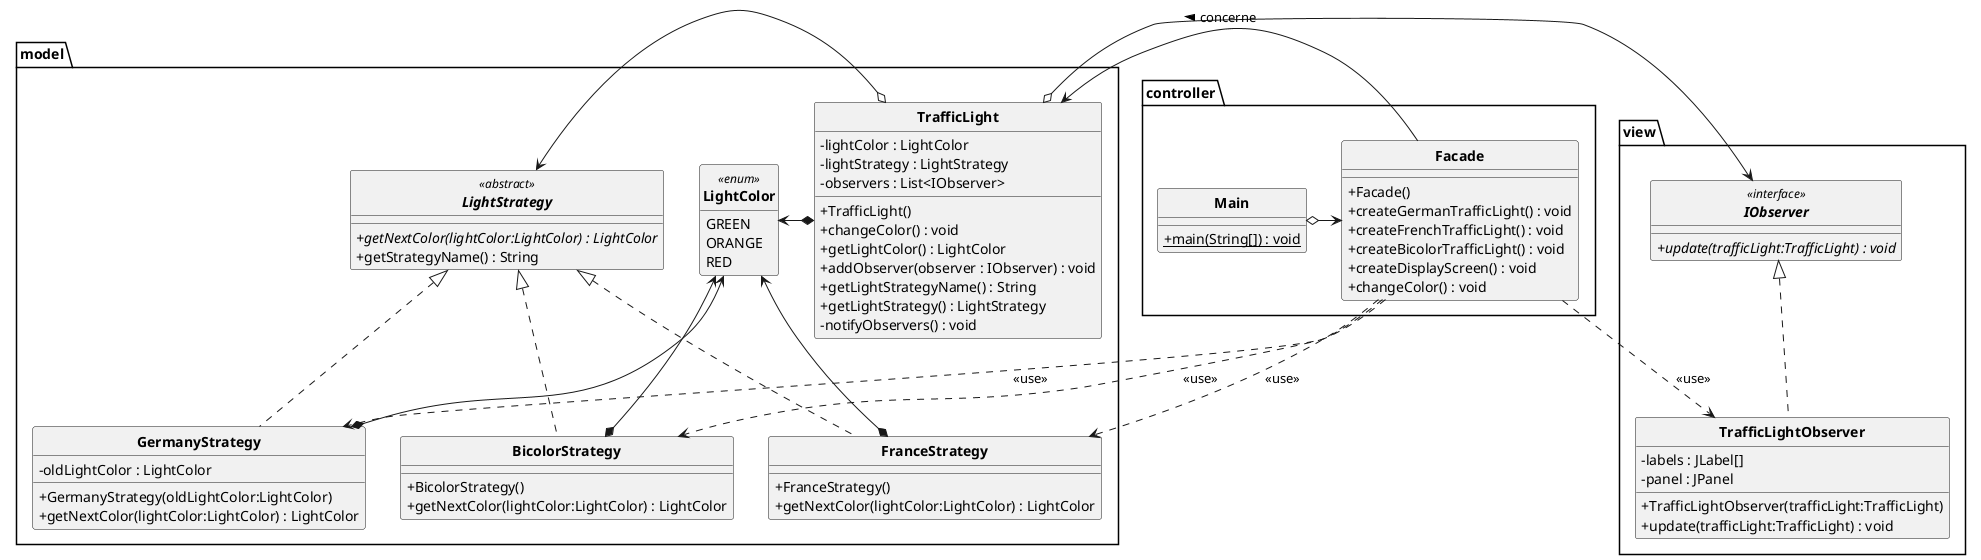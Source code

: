 @startuml
'https://plantuml.com/class-diagram

skinparam style strictuml
skinparam classAttributeIconSize 0
skinparam classFontStyle Bold
hide enum methods

package model
{
    enum LightColor <<enum>>
    {
        GREEN
        ORANGE
        RED
    }

    abstract class LightStrategy <<abstract>>
    {
        + {abstract} getNextColor(lightColor:LightColor) : LightColor
        + getStrategyName() : String
    }

    class TrafficLight
    {
        - lightColor : LightColor
        - lightStrategy : LightStrategy
        - observers : List<IObserver>

        + TrafficLight()
        + changeColor() : void
        + getLightColor() : LightColor
        + addObserver(observer : IObserver) : void
        + getLightStrategyName() : String
        + getLightStrategy() : LightStrategy
        - notifyObservers() : void
    }

    class FranceStrategy implements LightStrategy
    {
        + FranceStrategy()
        + getNextColor(lightColor:LightColor) : LightColor
    }

    class GermanyStrategy implements LightStrategy
    {
        - oldLightColor : LightColor
        + GermanyStrategy(oldLightColor:LightColor)
        + getNextColor(lightColor:LightColor) : LightColor
    }

    class BicolorStrategy implements LightStrategy
    {
        + BicolorStrategy()
        + getNextColor(lightColor:LightColor) : LightColor
    }
}

package controller
{
    class Main
    {
        + {static} main(String[]) : void
    }

    class Facade
    {
        + Facade()
        + createGermanTrafficLight() : void
        + createFrenchTrafficLight() : void
        + createBicolorTrafficLight() : void
        + createDisplayScreen() : void
        + changeColor() : void
    }
}

package view
{
    class TrafficLightObserver implements IObserver
    {
        - labels : JLabel[]
        - panel : JPanel

        + TrafficLightObserver(trafficLight:TrafficLight)
        + update(trafficLight:TrafficLight) : void
    }

    interface IObserver <<interface>>
    {
        + {abstract} update(trafficLight:TrafficLight) : void
    }
}

TrafficLight o-left> LightStrategy
TrafficLight *-> LightColor

GermanyStrategy *-up-> LightColor
FranceStrategy *-up-> LightColor
BicolorStrategy *-up-> LightColor

TrafficLight o-> IObserver
Facade .> TrafficLightObserver : <<use>>
Facade .> FranceStrategy : <<use>>
Facade .> GermanyStrategy : <<use>>
Facade .> BicolorStrategy : <<use>>
Main o-> Facade
Facade -> TrafficLight : > concerne

@enduml
